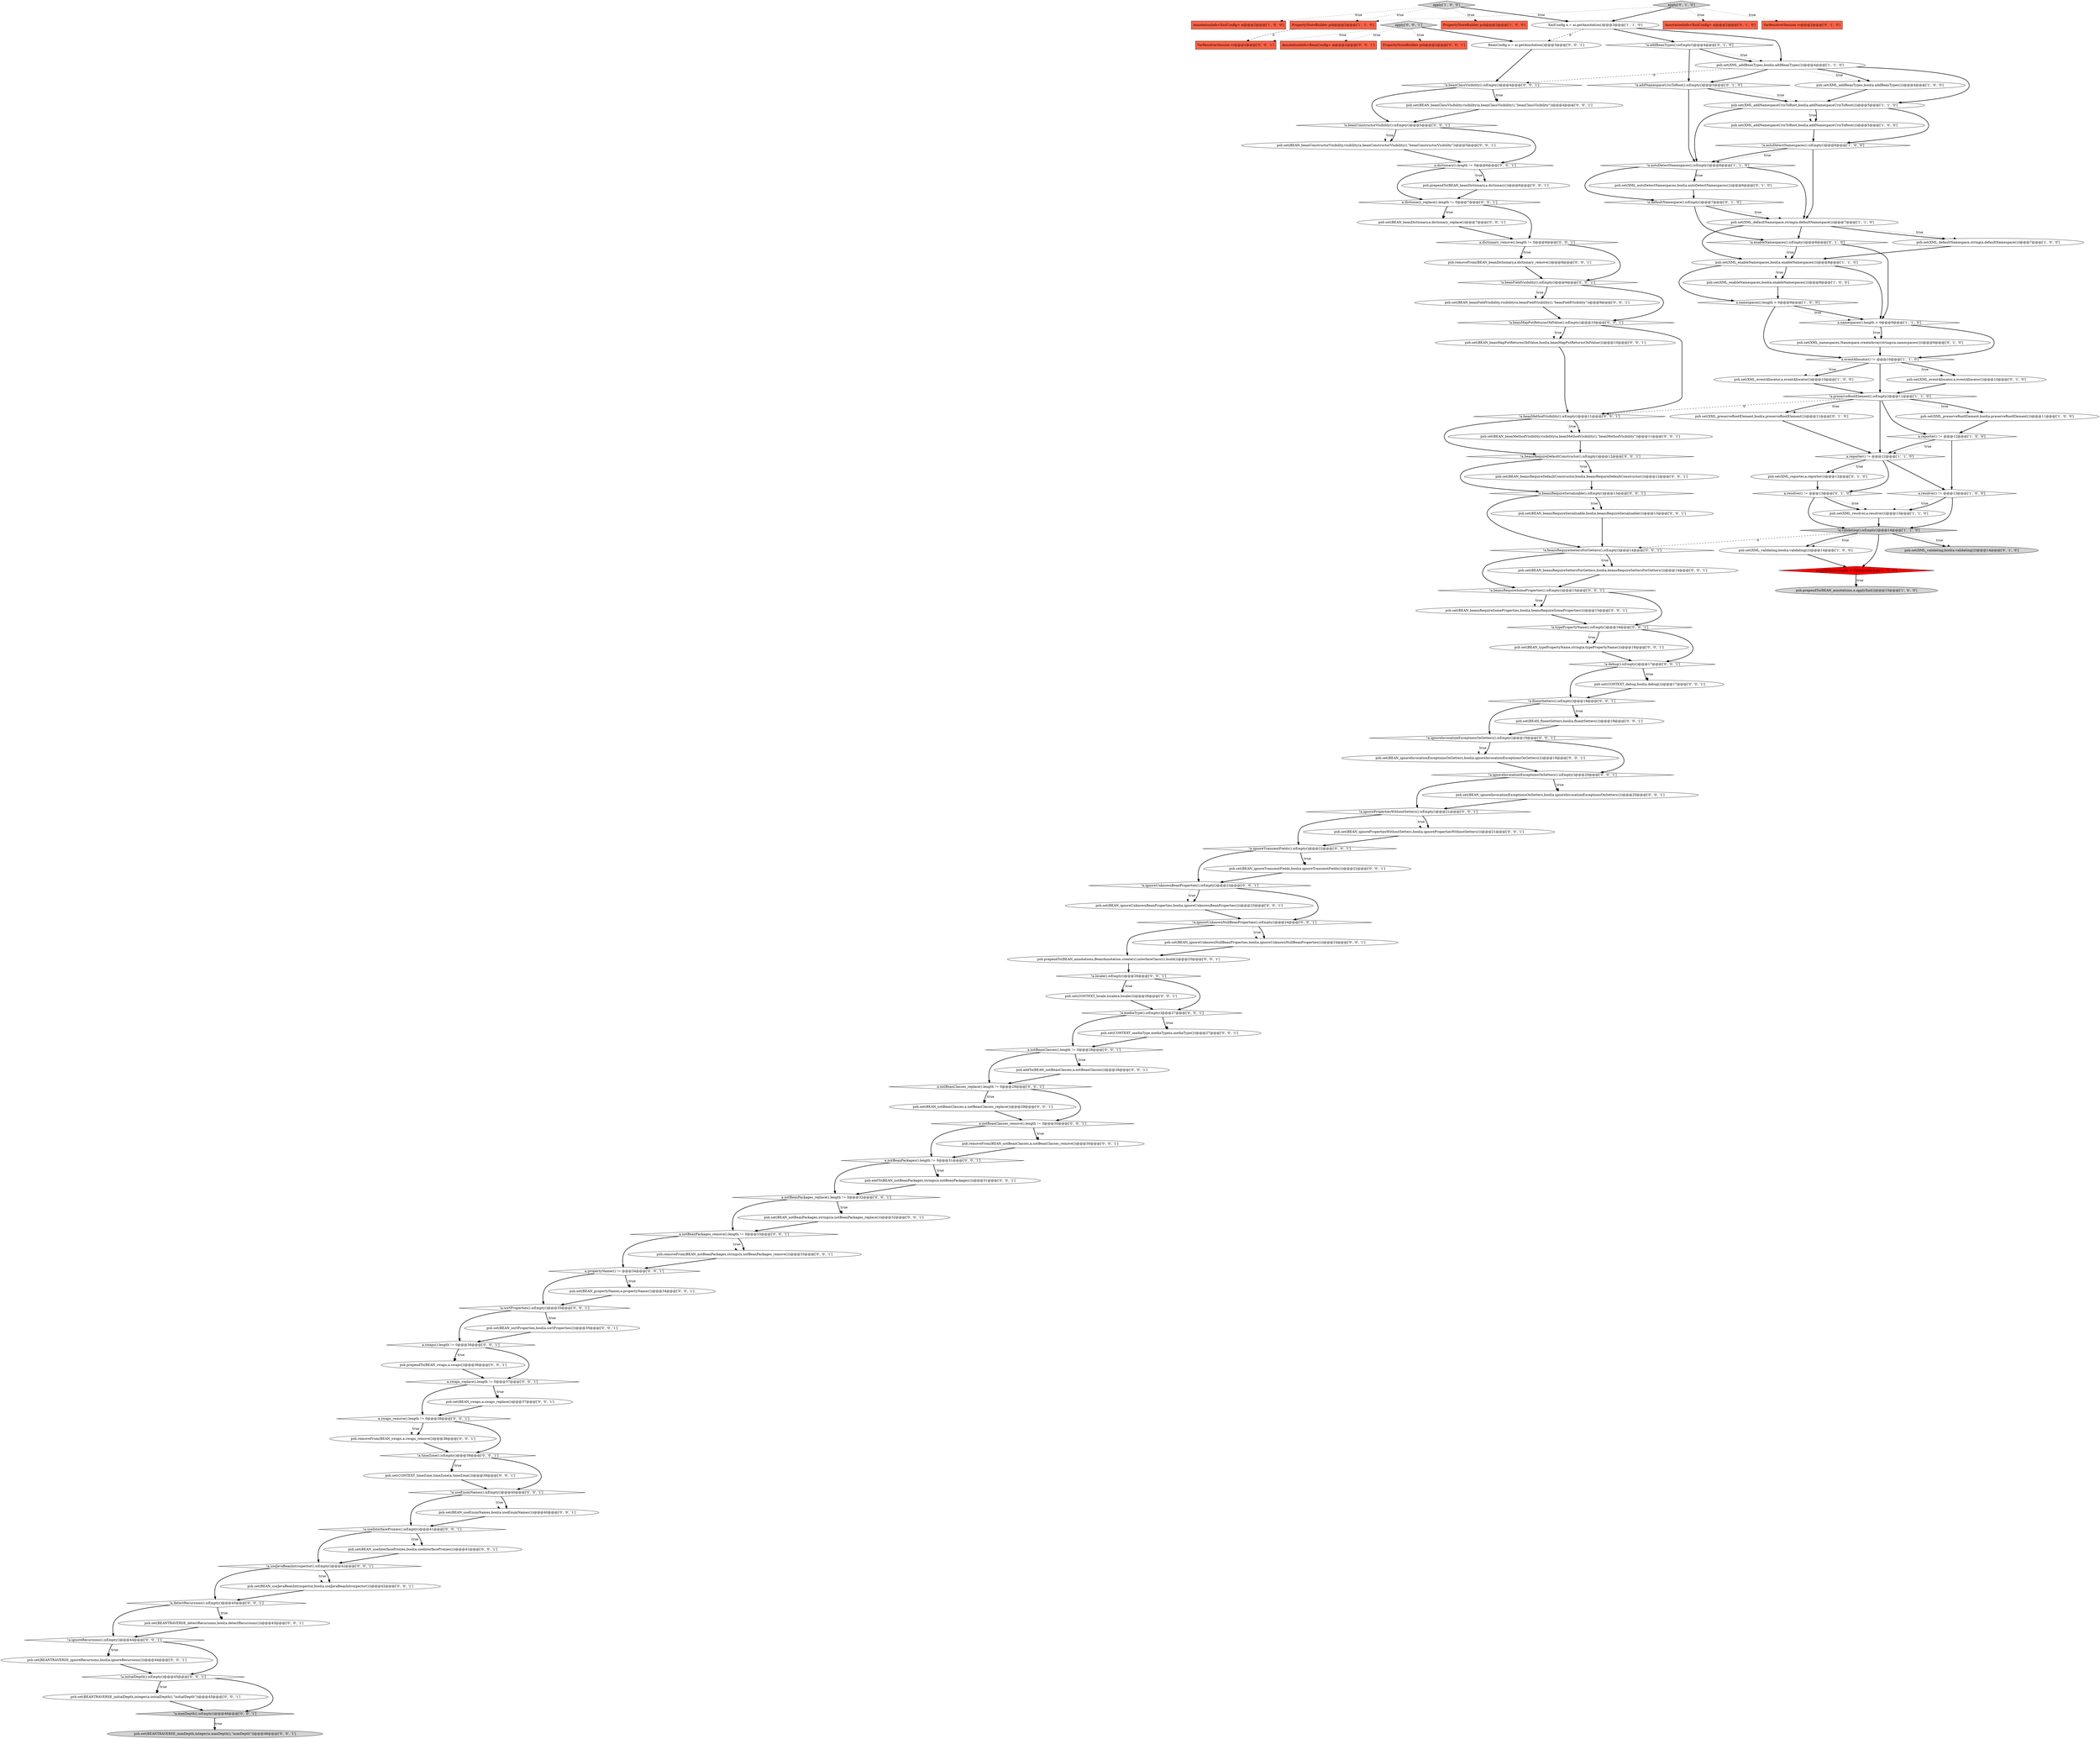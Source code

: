 digraph {
87 [style = filled, label = "psb.set(BEAN_beanClassVisibility,visibility(a.beanClassVisibility(),\"beanClassVisibility\"))@@@4@@@['0', '0', '1']", fillcolor = white, shape = ellipse image = "AAA0AAABBB3BBB"];
10 [style = filled, label = "psb.set(XML_resolver,a.resolver())@@@13@@@['1', '1', '0']", fillcolor = white, shape = ellipse image = "AAA0AAABBB1BBB"];
7 [style = filled, label = "psb.set(XML_enableNamespaces,bool(a.enableNamespaces()))@@@8@@@['1', '1', '0']", fillcolor = white, shape = ellipse image = "AAA0AAABBB1BBB"];
68 [style = filled, label = "a.propertyNamer() != @@@34@@@['0', '0', '1']", fillcolor = white, shape = diamond image = "AAA0AAABBB3BBB"];
4 [style = filled, label = "psb.set(XML_validating,bool(a.validating()))@@@14@@@['1', '0', '0']", fillcolor = white, shape = ellipse image = "AAA0AAABBB1BBB"];
116 [style = filled, label = "psb.set(BEAN_ignoreUnknownBeanProperties,bool(a.ignoreUnknownBeanProperties()))@@@23@@@['0', '0', '1']", fillcolor = white, shape = ellipse image = "AAA0AAABBB3BBB"];
93 [style = filled, label = "psb.set(CONTEXT_locale,locale(a.locale()))@@@26@@@['0', '0', '1']", fillcolor = white, shape = ellipse image = "AAA0AAABBB3BBB"];
83 [style = filled, label = "!a.beanMethodVisibility().isEmpty()@@@11@@@['0', '0', '1']", fillcolor = white, shape = diamond image = "AAA0AAABBB3BBB"];
9 [style = filled, label = "a.reporter() != @@@12@@@['1', '0', '0']", fillcolor = white, shape = diamond image = "AAA0AAABBB1BBB"];
84 [style = filled, label = "psb.set(CONTEXT_timeZone,timeZone(a.timeZone()))@@@39@@@['0', '0', '1']", fillcolor = white, shape = ellipse image = "AAA0AAABBB3BBB"];
88 [style = filled, label = "a.dictionary().length != 0@@@6@@@['0', '0', '1']", fillcolor = white, shape = diamond image = "AAA0AAABBB3BBB"];
39 [style = filled, label = "!a.addBeanTypes().isEmpty()@@@4@@@['0', '1', '0']", fillcolor = white, shape = diamond image = "AAA0AAABBB2BBB"];
104 [style = filled, label = "psb.set(BEAN_beanFieldVisibility,visibility(a.beanFieldVisibility(),\"beanFieldVisibility\"))@@@9@@@['0', '0', '1']", fillcolor = white, shape = ellipse image = "AAA0AAABBB3BBB"];
56 [style = filled, label = "a.notBeanClasses().length != 0@@@28@@@['0', '0', '1']", fillcolor = white, shape = diamond image = "AAA0AAABBB3BBB"];
103 [style = filled, label = "psb.removeFrom(BEAN_swaps,a.swaps_remove())@@@38@@@['0', '0', '1']", fillcolor = white, shape = ellipse image = "AAA0AAABBB3BBB"];
0 [style = filled, label = "psb.set(XML_enableNamespaces,bool(a.enableNamespaces()))@@@8@@@['1', '0', '0']", fillcolor = white, shape = ellipse image = "AAA0AAABBB1BBB"];
62 [style = filled, label = "psb.removeFrom(BEAN_notBeanPackages,strings(a.notBeanPackages_remove()))@@@33@@@['0', '0', '1']", fillcolor = white, shape = ellipse image = "AAA0AAABBB3BBB"];
86 [style = filled, label = "!a.beanFieldVisibility().isEmpty()@@@9@@@['0', '0', '1']", fillcolor = white, shape = diamond image = "AAA0AAABBB3BBB"];
126 [style = filled, label = "psb.prependTo(BEAN_swaps,a.swaps())@@@36@@@['0', '0', '1']", fillcolor = white, shape = ellipse image = "AAA0AAABBB3BBB"];
46 [style = filled, label = "a.swaps_replace().length != 0@@@37@@@['0', '0', '1']", fillcolor = white, shape = diamond image = "AAA0AAABBB3BBB"];
72 [style = filled, label = "!a.beansRequireDefaultConstructor().isEmpty()@@@12@@@['0', '0', '1']", fillcolor = white, shape = diamond image = "AAA0AAABBB3BBB"];
20 [style = filled, label = "a.applyXml().length > 0@@@15@@@['1', '0', '0']", fillcolor = red, shape = diamond image = "AAA1AAABBB1BBB"];
36 [style = filled, label = "AnnotationInfo<XmlConfig> ai@@@2@@@['0', '1', '0']", fillcolor = tomato, shape = box image = "AAA0AAABBB2BBB"];
105 [style = filled, label = "a.swaps_remove().length != 0@@@38@@@['0', '0', '1']", fillcolor = white, shape = diamond image = "AAA0AAABBB3BBB"];
120 [style = filled, label = "a.notBeanPackages_remove().length != 0@@@33@@@['0', '0', '1']", fillcolor = white, shape = diamond image = "AAA0AAABBB3BBB"];
42 [style = filled, label = "psb.set(XML_autoDetectNamespaces,bool(a.autoDetectNamespaces()))@@@6@@@['0', '1', '0']", fillcolor = white, shape = ellipse image = "AAA0AAABBB2BBB"];
82 [style = filled, label = "!a.useEnumNames().isEmpty()@@@40@@@['0', '0', '1']", fillcolor = white, shape = diamond image = "AAA0AAABBB3BBB"];
52 [style = filled, label = "psb.set(CONTEXT_mediaType,mediaType(a.mediaType()))@@@27@@@['0', '0', '1']", fillcolor = white, shape = ellipse image = "AAA0AAABBB3BBB"];
106 [style = filled, label = "psb.set(BEANTRAVERSE_initialDepth,integer(a.initialDepth(),\"initialDepth\"))@@@45@@@['0', '0', '1']", fillcolor = white, shape = ellipse image = "AAA0AAABBB3BBB"];
71 [style = filled, label = "psb.prependTo(BEAN_beanDictionary,a.dictionary())@@@6@@@['0', '0', '1']", fillcolor = white, shape = ellipse image = "AAA0AAABBB3BBB"];
131 [style = filled, label = "!a.fluentSetters().isEmpty()@@@18@@@['0', '0', '1']", fillcolor = white, shape = diamond image = "AAA0AAABBB3BBB"];
74 [style = filled, label = "psb.set(BEAN_beansRequireSettersForGetters,bool(a.beansRequireSettersForGetters()))@@@14@@@['0', '0', '1']", fillcolor = white, shape = ellipse image = "AAA0AAABBB3BBB"];
117 [style = filled, label = "a.dictionary_remove().length != 0@@@8@@@['0', '0', '1']", fillcolor = white, shape = diamond image = "AAA0AAABBB3BBB"];
45 [style = filled, label = "!a.useJavaBeanIntrospector().isEmpty()@@@42@@@['0', '0', '1']", fillcolor = white, shape = diamond image = "AAA0AAABBB3BBB"];
16 [style = filled, label = "!a.autoDetectNamespaces().isEmpty()@@@6@@@['1', '1', '0']", fillcolor = white, shape = diamond image = "AAA0AAABBB1BBB"];
15 [style = filled, label = "psb.set(XML_addBeanTypes,bool(a.addBeanTypes()))@@@4@@@['1', '0', '0']", fillcolor = white, shape = ellipse image = "AAA0AAABBB1BBB"];
80 [style = filled, label = "!a.beansRequireSomeProperties().isEmpty()@@@15@@@['0', '0', '1']", fillcolor = white, shape = diamond image = "AAA0AAABBB3BBB"];
38 [style = filled, label = "psb.set(XML_preserveRootElement,bool(a.preserveRootElement()))@@@11@@@['0', '1', '0']", fillcolor = white, shape = ellipse image = "AAA0AAABBB2BBB"];
79 [style = filled, label = "!a.ignoreTransientFields().isEmpty()@@@22@@@['0', '0', '1']", fillcolor = white, shape = diamond image = "AAA0AAABBB3BBB"];
98 [style = filled, label = "!a.useInterfaceProxies().isEmpty()@@@41@@@['0', '0', '1']", fillcolor = white, shape = diamond image = "AAA0AAABBB3BBB"];
94 [style = filled, label = "psb.set(BEAN_useInterfaceProxies,bool(a.useInterfaceProxies()))@@@41@@@['0', '0', '1']", fillcolor = white, shape = ellipse image = "AAA0AAABBB3BBB"];
122 [style = filled, label = "!a.beanClassVisibility().isEmpty()@@@4@@@['0', '0', '1']", fillcolor = white, shape = diamond image = "AAA0AAABBB3BBB"];
114 [style = filled, label = "apply['0', '0', '1']", fillcolor = lightgray, shape = diamond image = "AAA0AAABBB3BBB"];
30 [style = filled, label = "psb.set(XML_namespaces,Namespace.createArray(strings(a.namespaces())))@@@9@@@['0', '1', '0']", fillcolor = white, shape = ellipse image = "AAA0AAABBB2BBB"];
51 [style = filled, label = "a.swaps().length != 0@@@36@@@['0', '0', '1']", fillcolor = white, shape = diamond image = "AAA0AAABBB3BBB"];
1 [style = filled, label = "a.resolver() != @@@13@@@['1', '0', '0']", fillcolor = white, shape = diamond image = "AAA0AAABBB1BBB"];
37 [style = filled, label = "psb.set(XML_reporter,a.reporter())@@@12@@@['0', '1', '0']", fillcolor = white, shape = ellipse image = "AAA0AAABBB2BBB"];
27 [style = filled, label = "psb.set(XML_addBeanTypes,bool(a.addBeanTypes()))@@@4@@@['1', '1', '0']", fillcolor = white, shape = ellipse image = "AAA0AAABBB1BBB"];
108 [style = filled, label = "!a.beansRequireSettersForGetters().isEmpty()@@@14@@@['0', '0', '1']", fillcolor = white, shape = diamond image = "AAA0AAABBB3BBB"];
12 [style = filled, label = "a.reporter() != @@@12@@@['1', '1', '0']", fillcolor = white, shape = diamond image = "AAA0AAABBB1BBB"];
78 [style = filled, label = "!a.ignoreInvocationExceptionsOnGetters().isEmpty()@@@19@@@['0', '0', '1']", fillcolor = white, shape = diamond image = "AAA0AAABBB3BBB"];
22 [style = filled, label = "PropertyStoreBuilder psb@@@2@@@['1', '1', '0']", fillcolor = tomato, shape = box image = "AAA0AAABBB1BBB"];
60 [style = filled, label = "a.notBeanPackages().length != 0@@@31@@@['0', '0', '1']", fillcolor = white, shape = diamond image = "AAA0AAABBB3BBB"];
5 [style = filled, label = "psb.set(XML_preserveRootElement,bool(a.preserveRootElement()))@@@11@@@['1', '0', '0']", fillcolor = white, shape = ellipse image = "AAA0AAABBB1BBB"];
76 [style = filled, label = "!a.maxDepth().isEmpty()@@@46@@@['0', '0', '1']", fillcolor = lightgray, shape = diamond image = "AAA0AAABBB3BBB"];
3 [style = filled, label = "apply['1', '0', '0']", fillcolor = lightgray, shape = diamond image = "AAA0AAABBB1BBB"];
8 [style = filled, label = "a.namespaces().length > 0@@@9@@@['1', '0', '0']", fillcolor = white, shape = diamond image = "AAA0AAABBB1BBB"];
54 [style = filled, label = "!a.beansRequireSerializable().isEmpty()@@@13@@@['0', '0', '1']", fillcolor = white, shape = diamond image = "AAA0AAABBB3BBB"];
63 [style = filled, label = "!a.ignoreRecursions().isEmpty()@@@44@@@['0', '0', '1']", fillcolor = white, shape = diamond image = "AAA0AAABBB3BBB"];
6 [style = filled, label = "psb.set(XML_defaultNamespace,string(a.defaultNamespace()))@@@7@@@['1', '0', '0']", fillcolor = white, shape = ellipse image = "AAA0AAABBB1BBB"];
132 [style = filled, label = "a.notBeanClasses_replace().length != 0@@@29@@@['0', '0', '1']", fillcolor = white, shape = diamond image = "AAA0AAABBB3BBB"];
75 [style = filled, label = "psb.prependTo(BEAN_annotations,BeanAnnotation.create(c).interfaceClass(c).build())@@@25@@@['0', '0', '1']", fillcolor = white, shape = ellipse image = "AAA0AAABBB3BBB"];
41 [style = filled, label = "!a.enableNamespaces().isEmpty()@@@8@@@['0', '1', '0']", fillcolor = white, shape = diamond image = "AAA0AAABBB2BBB"];
128 [style = filled, label = "psb.set(BEAN_beanMapPutReturnsOldValue,bool(a.beanMapPutReturnsOldValue()))@@@10@@@['0', '0', '1']", fillcolor = white, shape = ellipse image = "AAA0AAABBB3BBB"];
95 [style = filled, label = "psb.set(BEANTRAVERSE_detectRecursions,bool(a.detectRecursions()))@@@43@@@['0', '0', '1']", fillcolor = white, shape = ellipse image = "AAA0AAABBB3BBB"];
61 [style = filled, label = "!a.beanConstructorVisibility().isEmpty()@@@5@@@['0', '0', '1']", fillcolor = white, shape = diamond image = "AAA0AAABBB3BBB"];
26 [style = filled, label = "a.eventAllocator() != @@@10@@@['1', '1', '0']", fillcolor = white, shape = diamond image = "AAA0AAABBB1BBB"];
101 [style = filled, label = "psb.set(BEAN_ignorePropertiesWithoutSetters,bool(a.ignorePropertiesWithoutSetters()))@@@21@@@['0', '0', '1']", fillcolor = white, shape = ellipse image = "AAA0AAABBB3BBB"];
28 [style = filled, label = "psb.set(XML_defaultNamespace,string(a.defaultNamespace()))@@@7@@@['1', '1', '0']", fillcolor = white, shape = ellipse image = "AAA0AAABBB1BBB"];
53 [style = filled, label = "!a.ignorePropertiesWithoutSetters().isEmpty()@@@21@@@['0', '0', '1']", fillcolor = white, shape = diamond image = "AAA0AAABBB3BBB"];
107 [style = filled, label = "!a.sortProperties().isEmpty()@@@35@@@['0', '0', '1']", fillcolor = white, shape = diamond image = "AAA0AAABBB3BBB"];
99 [style = filled, label = "!a.locale().isEmpty()@@@26@@@['0', '0', '1']", fillcolor = white, shape = diamond image = "AAA0AAABBB3BBB"];
91 [style = filled, label = "psb.set(BEAN_swaps,a.swaps_replace())@@@37@@@['0', '0', '1']", fillcolor = white, shape = ellipse image = "AAA0AAABBB3BBB"];
58 [style = filled, label = "psb.removeFrom(BEAN_beanDictionary,a.dictionary_remove())@@@8@@@['0', '0', '1']", fillcolor = white, shape = ellipse image = "AAA0AAABBB3BBB"];
70 [style = filled, label = "psb.set(BEAN_typePropertyName,string(a.typePropertyName()))@@@16@@@['0', '0', '1']", fillcolor = white, shape = ellipse image = "AAA0AAABBB3BBB"];
81 [style = filled, label = "psb.set(BEAN_beansRequireSomeProperties,bool(a.beansRequireSomeProperties()))@@@15@@@['0', '0', '1']", fillcolor = white, shape = ellipse image = "AAA0AAABBB3BBB"];
31 [style = filled, label = "apply['0', '1', '0']", fillcolor = lightgray, shape = diamond image = "AAA0AAABBB2BBB"];
11 [style = filled, label = "psb.set(XML_addNamespaceUrisToRoot,bool(a.addNamespaceUrisToRoot()))@@@5@@@['1', '0', '0']", fillcolor = white, shape = ellipse image = "AAA0AAABBB1BBB"];
50 [style = filled, label = "!a.ignoreUnknownBeanProperties().isEmpty()@@@23@@@['0', '0', '1']", fillcolor = white, shape = diamond image = "AAA0AAABBB3BBB"];
44 [style = filled, label = "!a.timeZone().isEmpty()@@@39@@@['0', '0', '1']", fillcolor = white, shape = diamond image = "AAA0AAABBB3BBB"];
110 [style = filled, label = "psb.set(BEAN_beansRequireDefaultConstructor,bool(a.beansRequireDefaultConstructor()))@@@12@@@['0', '0', '1']", fillcolor = white, shape = ellipse image = "AAA0AAABBB3BBB"];
23 [style = filled, label = "psb.set(XML_eventAllocator,a.eventAllocator())@@@10@@@['1', '0', '0']", fillcolor = white, shape = ellipse image = "AAA0AAABBB1BBB"];
130 [style = filled, label = "psb.set(BEAN_notBeanClasses,a.notBeanClasses_replace())@@@29@@@['0', '0', '1']", fillcolor = white, shape = ellipse image = "AAA0AAABBB3BBB"];
55 [style = filled, label = "psb.set(BEAN_ignoreInvocationExceptionsOnGetters,bool(a.ignoreInvocationExceptionsOnGetters()))@@@19@@@['0', '0', '1']", fillcolor = white, shape = ellipse image = "AAA0AAABBB3BBB"];
127 [style = filled, label = "psb.set(BEAN_useEnumNames,bool(a.useEnumNames()))@@@40@@@['0', '0', '1']", fillcolor = white, shape = ellipse image = "AAA0AAABBB3BBB"];
19 [style = filled, label = "!a.preserveRootElement().isEmpty()@@@11@@@['1', '1', '0']", fillcolor = white, shape = diamond image = "AAA0AAABBB1BBB"];
59 [style = filled, label = "psb.set(BEAN_beanMethodVisibility,visibility(a.beanMethodVisibility(),\"beanMethodVisibility\"))@@@11@@@['0', '0', '1']", fillcolor = white, shape = ellipse image = "AAA0AAABBB3BBB"];
129 [style = filled, label = "!a.ignoreInvocationExceptionsOnSetters().isEmpty()@@@20@@@['0', '0', '1']", fillcolor = white, shape = diamond image = "AAA0AAABBB3BBB"];
24 [style = filled, label = "a.namespaces().length > 0@@@9@@@['1', '1', '0']", fillcolor = white, shape = diamond image = "AAA0AAABBB1BBB"];
65 [style = filled, label = "psb.set(BEAN_beanConstructorVisibility,visibility(a.beanConstructorVisibility(),\"beanConstructorVisibility\"))@@@5@@@['0', '0', '1']", fillcolor = white, shape = ellipse image = "AAA0AAABBB3BBB"];
29 [style = filled, label = "!a.addNamespaceUrisToRoot().isEmpty()@@@5@@@['0', '1', '0']", fillcolor = white, shape = diamond image = "AAA0AAABBB2BBB"];
49 [style = filled, label = "psb.set(BEAN_fluentSetters,bool(a.fluentSetters()))@@@18@@@['0', '0', '1']", fillcolor = white, shape = ellipse image = "AAA0AAABBB3BBB"];
69 [style = filled, label = "AnnotationInfo<BeanConfig> ai@@@2@@@['0', '0', '1']", fillcolor = tomato, shape = box image = "AAA0AAABBB3BBB"];
57 [style = filled, label = "!a.detectRecursions().isEmpty()@@@43@@@['0', '0', '1']", fillcolor = white, shape = diamond image = "AAA0AAABBB3BBB"];
100 [style = filled, label = "psb.set(BEAN_sortProperties,bool(a.sortProperties()))@@@35@@@['0', '0', '1']", fillcolor = white, shape = ellipse image = "AAA0AAABBB3BBB"];
14 [style = filled, label = "AnnotationInfo<XmlConfig> ai@@@2@@@['1', '0', '0']", fillcolor = tomato, shape = box image = "AAA0AAABBB1BBB"];
85 [style = filled, label = "a.notBeanPackages_replace().length != 0@@@32@@@['0', '0', '1']", fillcolor = white, shape = diamond image = "AAA0AAABBB3BBB"];
67 [style = filled, label = "!a.beanMapPutReturnsOldValue().isEmpty()@@@10@@@['0', '0', '1']", fillcolor = white, shape = diamond image = "AAA0AAABBB3BBB"];
112 [style = filled, label = "psb.set(BEAN_propertyNamer,a.propertyNamer())@@@34@@@['0', '0', '1']", fillcolor = white, shape = ellipse image = "AAA0AAABBB3BBB"];
73 [style = filled, label = "psb.removeFrom(BEAN_notBeanClasses,a.notBeanClasses_remove())@@@30@@@['0', '0', '1']", fillcolor = white, shape = ellipse image = "AAA0AAABBB3BBB"];
115 [style = filled, label = "PropertyStoreBuilder psb@@@2@@@['0', '0', '1']", fillcolor = tomato, shape = box image = "AAA0AAABBB3BBB"];
92 [style = filled, label = "!a.mediaType().isEmpty()@@@27@@@['0', '0', '1']", fillcolor = white, shape = diamond image = "AAA0AAABBB3BBB"];
32 [style = filled, label = "psb.set(XML_validating,bool(a.validating()))@@@14@@@['0', '1', '0']", fillcolor = lightgray, shape = ellipse image = "AAA0AAABBB2BBB"];
113 [style = filled, label = "a.notBeanClasses_remove().length != 0@@@30@@@['0', '0', '1']", fillcolor = white, shape = diamond image = "AAA0AAABBB3BBB"];
47 [style = filled, label = "psb.set(BEANTRAVERSE_ignoreRecursions,bool(a.ignoreRecursions()))@@@44@@@['0', '0', '1']", fillcolor = white, shape = ellipse image = "AAA0AAABBB3BBB"];
18 [style = filled, label = "!a.validating().isEmpty()@@@14@@@['1', '1', '0']", fillcolor = lightgray, shape = diamond image = "AAA0AAABBB1BBB"];
97 [style = filled, label = "psb.set(BEAN_notBeanPackages,strings(a.notBeanPackages_replace()))@@@32@@@['0', '0', '1']", fillcolor = white, shape = ellipse image = "AAA0AAABBB3BBB"];
17 [style = filled, label = "psb.set(XML_addNamespaceUrisToRoot,bool(a.addNamespaceUrisToRoot()))@@@5@@@['1', '1', '0']", fillcolor = white, shape = ellipse image = "AAA0AAABBB1BBB"];
2 [style = filled, label = "psb.prependTo(BEAN_annotations,a.applyXml())@@@15@@@['1', '0', '0']", fillcolor = lightgray, shape = ellipse image = "AAA0AAABBB1BBB"];
34 [style = filled, label = "psb.set(XML_eventAllocator,a.eventAllocator())@@@10@@@['0', '1', '0']", fillcolor = white, shape = ellipse image = "AAA0AAABBB2BBB"];
13 [style = filled, label = "!a.autoDetectNamespaces().isEmpty()@@@6@@@['1', '0', '0']", fillcolor = white, shape = diamond image = "AAA0AAABBB1BBB"];
25 [style = filled, label = "XmlConfig a = ai.getAnnotation()@@@3@@@['1', '1', '0']", fillcolor = white, shape = ellipse image = "AAA0AAABBB1BBB"];
125 [style = filled, label = "BeanConfig a = ai.getAnnotation()@@@3@@@['0', '0', '1']", fillcolor = white, shape = ellipse image = "AAA0AAABBB3BBB"];
64 [style = filled, label = "psb.set(BEAN_useJavaBeanIntrospector,bool(a.useJavaBeanIntrospector()))@@@42@@@['0', '0', '1']", fillcolor = white, shape = ellipse image = "AAA0AAABBB3BBB"];
123 [style = filled, label = "psb.set(BEAN_ignoreTransientFields,bool(a.ignoreTransientFields()))@@@22@@@['0', '0', '1']", fillcolor = white, shape = ellipse image = "AAA0AAABBB3BBB"];
77 [style = filled, label = "!a.ignoreUnknownNullBeanProperties().isEmpty()@@@24@@@['0', '0', '1']", fillcolor = white, shape = diamond image = "AAA0AAABBB3BBB"];
90 [style = filled, label = "psb.set(BEAN_ignoreUnknownNullBeanProperties,bool(a.ignoreUnknownNullBeanProperties()))@@@24@@@['0', '0', '1']", fillcolor = white, shape = ellipse image = "AAA0AAABBB3BBB"];
96 [style = filled, label = "!a.typePropertyName().isEmpty()@@@16@@@['0', '0', '1']", fillcolor = white, shape = diamond image = "AAA0AAABBB3BBB"];
118 [style = filled, label = "psb.set(CONTEXT_debug,bool(a.debug()))@@@17@@@['0', '0', '1']", fillcolor = white, shape = ellipse image = "AAA0AAABBB3BBB"];
121 [style = filled, label = "psb.set(BEAN_ignoreInvocationExceptionsOnSetters,bool(a.ignoreInvocationExceptionsOnSetters()))@@@20@@@['0', '0', '1']", fillcolor = white, shape = ellipse image = "AAA0AAABBB3BBB"];
119 [style = filled, label = "psb.addTo(BEAN_notBeanClasses,a.notBeanClasses())@@@28@@@['0', '0', '1']", fillcolor = white, shape = ellipse image = "AAA0AAABBB3BBB"];
124 [style = filled, label = "VarResolverSession vr@@@2@@@['0', '0', '1']", fillcolor = tomato, shape = box image = "AAA0AAABBB3BBB"];
109 [style = filled, label = "a.dictionary_replace().length != 0@@@7@@@['0', '0', '1']", fillcolor = white, shape = diamond image = "AAA0AAABBB3BBB"];
66 [style = filled, label = "psb.set(BEAN_beanDictionary,a.dictionary_replace())@@@7@@@['0', '0', '1']", fillcolor = white, shape = ellipse image = "AAA0AAABBB3BBB"];
33 [style = filled, label = "!a.defaultNamespace().isEmpty()@@@7@@@['0', '1', '0']", fillcolor = white, shape = diamond image = "AAA0AAABBB2BBB"];
43 [style = filled, label = "psb.addTo(BEAN_notBeanPackages,strings(a.notBeanPackages()))@@@31@@@['0', '0', '1']", fillcolor = white, shape = ellipse image = "AAA0AAABBB3BBB"];
35 [style = filled, label = "VarResolverSession vr@@@2@@@['0', '1', '0']", fillcolor = tomato, shape = box image = "AAA0AAABBB2BBB"];
40 [style = filled, label = "a.resolver() != @@@13@@@['0', '1', '0']", fillcolor = white, shape = diamond image = "AAA0AAABBB2BBB"];
111 [style = filled, label = "!a.debug().isEmpty()@@@17@@@['0', '0', '1']", fillcolor = white, shape = diamond image = "AAA0AAABBB3BBB"];
48 [style = filled, label = "!a.initialDepth().isEmpty()@@@45@@@['0', '0', '1']", fillcolor = white, shape = diamond image = "AAA0AAABBB3BBB"];
89 [style = filled, label = "psb.set(BEAN_beansRequireSerializable,bool(a.beansRequireSerializable()))@@@13@@@['0', '0', '1']", fillcolor = white, shape = ellipse image = "AAA0AAABBB3BBB"];
21 [style = filled, label = "PropertyStoreBuilder psb@@@2@@@['1', '0', '0']", fillcolor = tomato, shape = box image = "AAA0AAABBB1BBB"];
102 [style = filled, label = "psb.set(BEANTRAVERSE_maxDepth,integer(a.maxDepth(),\"maxDepth\"))@@@46@@@['0', '0', '1']", fillcolor = lightgray, shape = ellipse image = "AAA0AAABBB3BBB"];
86->104 [style = bold, label=""];
92->52 [style = dotted, label="true"];
9->12 [style = dotted, label="true"];
28->6 [style = bold, label=""];
5->9 [style = bold, label=""];
19->83 [style = dashed, label="0"];
63->48 [style = bold, label=""];
51->126 [style = dotted, label="true"];
61->65 [style = dotted, label="true"];
26->34 [style = bold, label=""];
80->96 [style = bold, label=""];
33->28 [style = dotted, label="true"];
38->12 [style = bold, label=""];
117->58 [style = bold, label=""];
44->82 [style = bold, label=""];
49->78 [style = bold, label=""];
105->103 [style = bold, label=""];
27->15 [style = dotted, label="true"];
131->49 [style = dotted, label="true"];
7->8 [style = bold, label=""];
101->79 [style = bold, label=""];
130->113 [style = bold, label=""];
40->10 [style = dotted, label="true"];
27->15 [style = bold, label=""];
104->67 [style = bold, label=""];
78->55 [style = bold, label=""];
24->30 [style = bold, label=""];
108->74 [style = bold, label=""];
50->116 [style = bold, label=""];
123->50 [style = bold, label=""];
85->120 [style = bold, label=""];
45->57 [style = bold, label=""];
19->5 [style = bold, label=""];
28->6 [style = dotted, label="true"];
91->105 [style = bold, label=""];
12->40 [style = bold, label=""];
15->17 [style = bold, label=""];
93->92 [style = bold, label=""];
88->71 [style = dotted, label="true"];
68->112 [style = dotted, label="true"];
120->62 [style = bold, label=""];
57->63 [style = bold, label=""];
19->9 [style = bold, label=""];
98->94 [style = bold, label=""];
132->130 [style = dotted, label="true"];
92->56 [style = bold, label=""];
18->108 [style = dashed, label="0"];
79->50 [style = bold, label=""];
11->13 [style = bold, label=""];
0->8 [style = bold, label=""];
27->17 [style = bold, label=""];
18->32 [style = bold, label=""];
46->105 [style = bold, label=""];
60->43 [style = dotted, label="true"];
128->83 [style = bold, label=""];
63->47 [style = dotted, label="true"];
16->42 [style = bold, label=""];
98->45 [style = bold, label=""];
55->129 [style = bold, label=""];
113->73 [style = dotted, label="true"];
111->118 [style = dotted, label="true"];
45->64 [style = bold, label=""];
105->103 [style = dotted, label="true"];
66->117 [style = bold, label=""];
126->46 [style = bold, label=""];
73->60 [style = bold, label=""];
17->16 [style = bold, label=""];
77->90 [style = bold, label=""];
114->69 [style = dotted, label="true"];
39->29 [style = bold, label=""];
85->97 [style = dotted, label="true"];
87->61 [style = bold, label=""];
31->22 [style = dotted, label="true"];
122->61 [style = bold, label=""];
82->127 [style = bold, label=""];
25->125 [style = dashed, label="0"];
129->121 [style = dotted, label="true"];
77->90 [style = dotted, label="true"];
34->19 [style = bold, label=""];
19->12 [style = bold, label=""];
108->80 [style = bold, label=""];
96->70 [style = bold, label=""];
60->85 [style = bold, label=""];
103->44 [style = bold, label=""];
47->48 [style = bold, label=""];
16->42 [style = dotted, label="true"];
19->38 [style = dotted, label="true"];
54->108 [style = bold, label=""];
33->28 [style = bold, label=""];
30->26 [style = bold, label=""];
53->101 [style = bold, label=""];
77->75 [style = bold, label=""];
68->112 [style = bold, label=""];
44->84 [style = dotted, label="true"];
33->41 [style = bold, label=""];
7->0 [style = bold, label=""];
100->51 [style = bold, label=""];
26->23 [style = dotted, label="true"];
98->94 [style = dotted, label="true"];
131->78 [style = bold, label=""];
107->100 [style = dotted, label="true"];
12->1 [style = bold, label=""];
13->16 [style = bold, label=""];
12->37 [style = bold, label=""];
57->95 [style = dotted, label="true"];
131->49 [style = bold, label=""];
25->27 [style = bold, label=""];
18->20 [style = bold, label=""];
7->24 [style = bold, label=""];
81->96 [style = bold, label=""];
50->116 [style = dotted, label="true"];
50->77 [style = bold, label=""];
39->27 [style = dotted, label="true"];
18->4 [style = bold, label=""];
41->7 [style = dotted, label="true"];
16->33 [style = bold, label=""];
125->122 [style = bold, label=""];
68->107 [style = bold, label=""];
113->60 [style = bold, label=""];
62->68 [style = bold, label=""];
27->29 [style = bold, label=""];
132->113 [style = bold, label=""];
6->7 [style = bold, label=""];
9->1 [style = bold, label=""];
19->38 [style = bold, label=""];
29->16 [style = bold, label=""];
127->98 [style = bold, label=""];
64->57 [style = bold, label=""];
12->37 [style = dotted, label="true"];
71->109 [style = bold, label=""];
8->24 [style = bold, label=""];
10->18 [style = bold, label=""];
13->16 [style = dotted, label="true"];
80->81 [style = bold, label=""];
63->47 [style = bold, label=""];
29->17 [style = dotted, label="true"];
29->17 [style = bold, label=""];
31->25 [style = bold, label=""];
67->128 [style = bold, label=""];
1->10 [style = dotted, label="true"];
25->39 [style = bold, label=""];
78->55 [style = dotted, label="true"];
46->91 [style = dotted, label="true"];
31->35 [style = dotted, label="true"];
61->65 [style = bold, label=""];
108->74 [style = dotted, label="true"];
122->87 [style = dotted, label="true"];
109->117 [style = bold, label=""];
109->66 [style = bold, label=""];
53->79 [style = bold, label=""];
59->72 [style = bold, label=""];
85->97 [style = bold, label=""];
48->76 [style = bold, label=""];
106->76 [style = bold, label=""];
24->30 [style = dotted, label="true"];
61->88 [style = bold, label=""];
110->54 [style = bold, label=""];
94->45 [style = bold, label=""];
111->118 [style = bold, label=""];
56->132 [style = bold, label=""];
26->19 [style = bold, label=""];
7->0 [style = dotted, label="true"];
119->132 [style = bold, label=""];
8->24 [style = dotted, label="true"];
28->41 [style = bold, label=""];
3->14 [style = dotted, label="true"];
56->119 [style = dotted, label="true"];
83->59 [style = bold, label=""];
114->124 [style = dotted, label="true"];
89->108 [style = bold, label=""];
24->26 [style = bold, label=""];
113->73 [style = bold, label=""];
105->44 [style = bold, label=""];
3->21 [style = dotted, label="true"];
23->19 [style = bold, label=""];
76->102 [style = bold, label=""];
121->53 [style = bold, label=""];
4->20 [style = bold, label=""];
19->5 [style = dotted, label="true"];
67->128 [style = dotted, label="true"];
96->111 [style = bold, label=""];
129->53 [style = bold, label=""];
78->129 [style = bold, label=""];
17->13 [style = bold, label=""];
56->119 [style = bold, label=""];
9->12 [style = bold, label=""];
88->109 [style = bold, label=""];
132->130 [style = bold, label=""];
67->83 [style = bold, label=""];
80->81 [style = dotted, label="true"];
60->43 [style = bold, label=""];
72->110 [style = bold, label=""];
114->115 [style = dotted, label="true"];
54->89 [style = bold, label=""];
83->59 [style = dotted, label="true"];
117->58 [style = dotted, label="true"];
17->11 [style = dotted, label="true"];
54->89 [style = dotted, label="true"];
40->10 [style = bold, label=""];
79->123 [style = dotted, label="true"];
112->107 [style = bold, label=""];
99->93 [style = dotted, label="true"];
70->111 [style = bold, label=""];
82->127 [style = dotted, label="true"];
41->7 [style = bold, label=""];
41->24 [style = bold, label=""];
65->88 [style = bold, label=""];
97->120 [style = bold, label=""];
3->25 [style = bold, label=""];
26->34 [style = dotted, label="true"];
109->66 [style = dotted, label="true"];
76->102 [style = dotted, label="true"];
46->91 [style = bold, label=""];
95->63 [style = bold, label=""];
107->100 [style = bold, label=""];
53->101 [style = dotted, label="true"];
28->7 [style = bold, label=""];
122->87 [style = bold, label=""];
58->86 [style = bold, label=""];
42->33 [style = bold, label=""];
8->26 [style = bold, label=""];
1->18 [style = bold, label=""];
40->18 [style = bold, label=""];
72->54 [style = bold, label=""];
52->56 [style = bold, label=""];
120->68 [style = bold, label=""];
44->84 [style = bold, label=""];
84->82 [style = bold, label=""];
48->106 [style = dotted, label="true"];
39->27 [style = bold, label=""];
74->80 [style = bold, label=""];
48->106 [style = bold, label=""];
114->125 [style = bold, label=""];
18->32 [style = dotted, label="true"];
96->70 [style = dotted, label="true"];
43->85 [style = bold, label=""];
51->46 [style = bold, label=""];
107->51 [style = bold, label=""];
117->86 [style = bold, label=""];
20->2 [style = bold, label=""];
120->62 [style = dotted, label="true"];
45->64 [style = dotted, label="true"];
118->131 [style = bold, label=""];
99->93 [style = bold, label=""];
92->52 [style = bold, label=""];
57->95 [style = bold, label=""];
27->122 [style = dashed, label="0"];
90->75 [style = bold, label=""];
88->71 [style = bold, label=""];
16->28 [style = bold, label=""];
116->77 [style = bold, label=""];
26->23 [style = bold, label=""];
111->131 [style = bold, label=""];
82->98 [style = bold, label=""];
99->92 [style = bold, label=""];
3->22 [style = dotted, label="true"];
75->99 [style = bold, label=""];
86->104 [style = dotted, label="true"];
20->2 [style = dotted, label="true"];
129->121 [style = bold, label=""];
79->123 [style = bold, label=""];
18->4 [style = dotted, label="true"];
72->110 [style = dotted, label="true"];
1->10 [style = bold, label=""];
51->126 [style = bold, label=""];
31->36 [style = dotted, label="true"];
37->40 [style = bold, label=""];
83->72 [style = bold, label=""];
86->67 [style = bold, label=""];
22->124 [style = dashed, label="0"];
13->28 [style = bold, label=""];
17->11 [style = bold, label=""];
}
